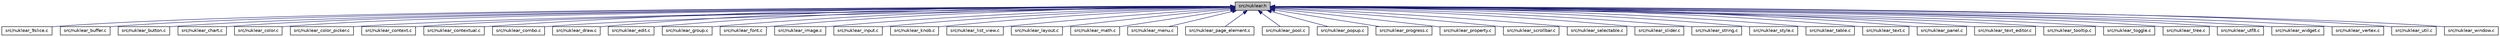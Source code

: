 digraph "src/nuklear.h"
{
 // LATEX_PDF_SIZE
  edge [fontname="Helvetica",fontsize="10",labelfontname="Helvetica",labelfontsize="10"];
  node [fontname="Helvetica",fontsize="10",shape=record];
  Node1 [label="src/nuklear.h",height=0.2,width=0.4,color="black", fillcolor="grey75", style="filled", fontcolor="black",tooltip="main API and documentation file"];
  Node1 -> Node2 [dir="back",color="midnightblue",fontsize="10",style="solid",fontname="Helvetica"];
  Node2 [label="src/nuklear_9slice.c",height=0.2,width=0.4,color="black", fillcolor="white", style="filled",URL="$nuklear__9slice_8c_source.html",tooltip=" "];
  Node1 -> Node3 [dir="back",color="midnightblue",fontsize="10",style="solid",fontname="Helvetica"];
  Node3 [label="src/nuklear_buffer.c",height=0.2,width=0.4,color="black", fillcolor="white", style="filled",URL="$nuklear__buffer_8c_source.html",tooltip=" "];
  Node1 -> Node4 [dir="back",color="midnightblue",fontsize="10",style="solid",fontname="Helvetica"];
  Node4 [label="src/nuklear_button.c",height=0.2,width=0.4,color="black", fillcolor="white", style="filled",URL="$nuklear__button_8c_source.html",tooltip=" "];
  Node1 -> Node5 [dir="back",color="midnightblue",fontsize="10",style="solid",fontname="Helvetica"];
  Node5 [label="src/nuklear_chart.c",height=0.2,width=0.4,color="black", fillcolor="white", style="filled",URL="$nuklear__chart_8c_source.html",tooltip=" "];
  Node1 -> Node6 [dir="back",color="midnightblue",fontsize="10",style="solid",fontname="Helvetica"];
  Node6 [label="src/nuklear_color.c",height=0.2,width=0.4,color="black", fillcolor="white", style="filled",URL="$nuklear__color_8c_source.html",tooltip=" "];
  Node1 -> Node7 [dir="back",color="midnightblue",fontsize="10",style="solid",fontname="Helvetica"];
  Node7 [label="src/nuklear_color_picker.c",height=0.2,width=0.4,color="black", fillcolor="white", style="filled",URL="$nuklear__color__picker_8c_source.html",tooltip=" "];
  Node1 -> Node8 [dir="back",color="midnightblue",fontsize="10",style="solid",fontname="Helvetica"];
  Node8 [label="src/nuklear_context.c",height=0.2,width=0.4,color="black", fillcolor="white", style="filled",URL="$nuklear__context_8c_source.html",tooltip=" "];
  Node1 -> Node9 [dir="back",color="midnightblue",fontsize="10",style="solid",fontname="Helvetica"];
  Node9 [label="src/nuklear_contextual.c",height=0.2,width=0.4,color="black", fillcolor="white", style="filled",URL="$nuklear__contextual_8c_source.html",tooltip=" "];
  Node1 -> Node10 [dir="back",color="midnightblue",fontsize="10",style="solid",fontname="Helvetica"];
  Node10 [label="src/nuklear_combo.c",height=0.2,width=0.4,color="black", fillcolor="white", style="filled",URL="$nuklear__combo_8c_source.html",tooltip=" "];
  Node1 -> Node11 [dir="back",color="midnightblue",fontsize="10",style="solid",fontname="Helvetica"];
  Node11 [label="src/nuklear_draw.c",height=0.2,width=0.4,color="black", fillcolor="white", style="filled",URL="$nuklear__draw_8c_source.html",tooltip=" "];
  Node1 -> Node12 [dir="back",color="midnightblue",fontsize="10",style="solid",fontname="Helvetica"];
  Node12 [label="src/nuklear_edit.c",height=0.2,width=0.4,color="black", fillcolor="white", style="filled",URL="$nuklear__edit_8c_source.html",tooltip=" "];
  Node1 -> Node13 [dir="back",color="midnightblue",fontsize="10",style="solid",fontname="Helvetica"];
  Node13 [label="src/nuklear_group.c",height=0.2,width=0.4,color="black", fillcolor="white", style="filled",URL="$nuklear__group_8c_source.html",tooltip=" "];
  Node1 -> Node14 [dir="back",color="midnightblue",fontsize="10",style="solid",fontname="Helvetica"];
  Node14 [label="src/nuklear_font.c",height=0.2,width=0.4,color="black", fillcolor="white", style="filled",URL="$nuklear__font_8c_source.html",tooltip=" "];
  Node1 -> Node15 [dir="back",color="midnightblue",fontsize="10",style="solid",fontname="Helvetica"];
  Node15 [label="src/nuklear_image.c",height=0.2,width=0.4,color="black", fillcolor="white", style="filled",URL="$nuklear__image_8c_source.html",tooltip=" "];
  Node1 -> Node16 [dir="back",color="midnightblue",fontsize="10",style="solid",fontname="Helvetica"];
  Node16 [label="src/nuklear_input.c",height=0.2,width=0.4,color="black", fillcolor="white", style="filled",URL="$nuklear__input_8c_source.html",tooltip=" "];
  Node1 -> Node17 [dir="back",color="midnightblue",fontsize="10",style="solid",fontname="Helvetica"];
  Node17 [label="src/nuklear_knob.c",height=0.2,width=0.4,color="black", fillcolor="white", style="filled",URL="$nuklear__knob_8c_source.html",tooltip=" "];
  Node1 -> Node18 [dir="back",color="midnightblue",fontsize="10",style="solid",fontname="Helvetica"];
  Node18 [label="src/nuklear_list_view.c",height=0.2,width=0.4,color="black", fillcolor="white", style="filled",URL="$nuklear__list__view_8c_source.html",tooltip=" "];
  Node1 -> Node19 [dir="back",color="midnightblue",fontsize="10",style="solid",fontname="Helvetica"];
  Node19 [label="src/nuklear_layout.c",height=0.2,width=0.4,color="black", fillcolor="white", style="filled",URL="$nuklear__layout_8c_source.html",tooltip=" "];
  Node1 -> Node20 [dir="back",color="midnightblue",fontsize="10",style="solid",fontname="Helvetica"];
  Node20 [label="src/nuklear_math.c",height=0.2,width=0.4,color="black", fillcolor="white", style="filled",URL="$nuklear__math_8c_source.html",tooltip=" "];
  Node1 -> Node21 [dir="back",color="midnightblue",fontsize="10",style="solid",fontname="Helvetica"];
  Node21 [label="src/nuklear_menu.c",height=0.2,width=0.4,color="black", fillcolor="white", style="filled",URL="$nuklear__menu_8c_source.html",tooltip=" "];
  Node1 -> Node22 [dir="back",color="midnightblue",fontsize="10",style="solid",fontname="Helvetica"];
  Node22 [label="src/nuklear_page_element.c",height=0.2,width=0.4,color="black", fillcolor="white", style="filled",URL="$nuklear__page__element_8c_source.html",tooltip=" "];
  Node1 -> Node23 [dir="back",color="midnightblue",fontsize="10",style="solid",fontname="Helvetica"];
  Node23 [label="src/nuklear_pool.c",height=0.2,width=0.4,color="black", fillcolor="white", style="filled",URL="$nuklear__pool_8c_source.html",tooltip=" "];
  Node1 -> Node24 [dir="back",color="midnightblue",fontsize="10",style="solid",fontname="Helvetica"];
  Node24 [label="src/nuklear_popup.c",height=0.2,width=0.4,color="black", fillcolor="white", style="filled",URL="$nuklear__popup_8c_source.html",tooltip=" "];
  Node1 -> Node25 [dir="back",color="midnightblue",fontsize="10",style="solid",fontname="Helvetica"];
  Node25 [label="src/nuklear_progress.c",height=0.2,width=0.4,color="black", fillcolor="white", style="filled",URL="$nuklear__progress_8c_source.html",tooltip=" "];
  Node1 -> Node26 [dir="back",color="midnightblue",fontsize="10",style="solid",fontname="Helvetica"];
  Node26 [label="src/nuklear_property.c",height=0.2,width=0.4,color="black", fillcolor="white", style="filled",URL="$nuklear__property_8c_source.html",tooltip=" "];
  Node1 -> Node27 [dir="back",color="midnightblue",fontsize="10",style="solid",fontname="Helvetica"];
  Node27 [label="src/nuklear_scrollbar.c",height=0.2,width=0.4,color="black", fillcolor="white", style="filled",URL="$nuklear__scrollbar_8c_source.html",tooltip=" "];
  Node1 -> Node28 [dir="back",color="midnightblue",fontsize="10",style="solid",fontname="Helvetica"];
  Node28 [label="src/nuklear_selectable.c",height=0.2,width=0.4,color="black", fillcolor="white", style="filled",URL="$nuklear__selectable_8c_source.html",tooltip=" "];
  Node1 -> Node29 [dir="back",color="midnightblue",fontsize="10",style="solid",fontname="Helvetica"];
  Node29 [label="src/nuklear_slider.c",height=0.2,width=0.4,color="black", fillcolor="white", style="filled",URL="$nuklear__slider_8c_source.html",tooltip=" "];
  Node1 -> Node30 [dir="back",color="midnightblue",fontsize="10",style="solid",fontname="Helvetica"];
  Node30 [label="src/nuklear_string.c",height=0.2,width=0.4,color="black", fillcolor="white", style="filled",URL="$nuklear__string_8c_source.html",tooltip=" "];
  Node1 -> Node31 [dir="back",color="midnightblue",fontsize="10",style="solid",fontname="Helvetica"];
  Node31 [label="src/nuklear_style.c",height=0.2,width=0.4,color="black", fillcolor="white", style="filled",URL="$nuklear__style_8c_source.html",tooltip=" "];
  Node1 -> Node32 [dir="back",color="midnightblue",fontsize="10",style="solid",fontname="Helvetica"];
  Node32 [label="src/nuklear_table.c",height=0.2,width=0.4,color="black", fillcolor="white", style="filled",URL="$nuklear__table_8c_source.html",tooltip=" "];
  Node1 -> Node33 [dir="back",color="midnightblue",fontsize="10",style="solid",fontname="Helvetica"];
  Node33 [label="src/nuklear_text.c",height=0.2,width=0.4,color="black", fillcolor="white", style="filled",URL="$nuklear__text_8c_source.html",tooltip=" "];
  Node1 -> Node34 [dir="back",color="midnightblue",fontsize="10",style="solid",fontname="Helvetica"];
  Node34 [label="src/nuklear_panel.c",height=0.2,width=0.4,color="black", fillcolor="white", style="filled",URL="$nuklear__panel_8c_source.html",tooltip=" "];
  Node1 -> Node35 [dir="back",color="midnightblue",fontsize="10",style="solid",fontname="Helvetica"];
  Node35 [label="src/nuklear_text_editor.c",height=0.2,width=0.4,color="black", fillcolor="white", style="filled",URL="$nuklear__text__editor_8c_source.html",tooltip=" "];
  Node1 -> Node36 [dir="back",color="midnightblue",fontsize="10",style="solid",fontname="Helvetica"];
  Node36 [label="src/nuklear_tooltip.c",height=0.2,width=0.4,color="black", fillcolor="white", style="filled",URL="$nuklear__tooltip_8c_source.html",tooltip=" "];
  Node1 -> Node37 [dir="back",color="midnightblue",fontsize="10",style="solid",fontname="Helvetica"];
  Node37 [label="src/nuklear_toggle.c",height=0.2,width=0.4,color="black", fillcolor="white", style="filled",URL="$nuklear__toggle_8c_source.html",tooltip=" "];
  Node1 -> Node38 [dir="back",color="midnightblue",fontsize="10",style="solid",fontname="Helvetica"];
  Node38 [label="src/nuklear_tree.c",height=0.2,width=0.4,color="black", fillcolor="white", style="filled",URL="$nuklear__tree_8c_source.html",tooltip=" "];
  Node1 -> Node39 [dir="back",color="midnightblue",fontsize="10",style="solid",fontname="Helvetica"];
  Node39 [label="src/nuklear_utf8.c",height=0.2,width=0.4,color="black", fillcolor="white", style="filled",URL="$nuklear__utf8_8c_source.html",tooltip=" "];
  Node1 -> Node40 [dir="back",color="midnightblue",fontsize="10",style="solid",fontname="Helvetica"];
  Node40 [label="src/nuklear_widget.c",height=0.2,width=0.4,color="black", fillcolor="white", style="filled",URL="$nuklear__widget_8c_source.html",tooltip=" "];
  Node1 -> Node41 [dir="back",color="midnightblue",fontsize="10",style="solid",fontname="Helvetica"];
  Node41 [label="src/nuklear_vertex.c",height=0.2,width=0.4,color="black", fillcolor="white", style="filled",URL="$nuklear__vertex_8c_source.html",tooltip=" "];
  Node1 -> Node42 [dir="back",color="midnightblue",fontsize="10",style="solid",fontname="Helvetica"];
  Node42 [label="src/nuklear_util.c",height=0.2,width=0.4,color="black", fillcolor="white", style="filled",URL="$nuklear__util_8c_source.html",tooltip=" "];
  Node1 -> Node43 [dir="back",color="midnightblue",fontsize="10",style="solid",fontname="Helvetica"];
  Node43 [label="src/nuklear_window.c",height=0.2,width=0.4,color="black", fillcolor="white", style="filled",URL="$nuklear__window_8c_source.html",tooltip=" "];
}
